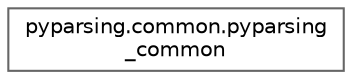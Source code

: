 digraph "Graphical Class Hierarchy"
{
 // LATEX_PDF_SIZE
  bgcolor="transparent";
  edge [fontname=Helvetica,fontsize=10,labelfontname=Helvetica,labelfontsize=10];
  node [fontname=Helvetica,fontsize=10,shape=box,height=0.2,width=0.4];
  rankdir="LR";
  Node0 [id="Node000000",label="pyparsing.common.pyparsing\l_common",height=0.2,width=0.4,color="grey40", fillcolor="white", style="filled",URL="$d4/d4f/classpyparsing_1_1common_1_1pyparsing__common.html",tooltip=" "];
}
